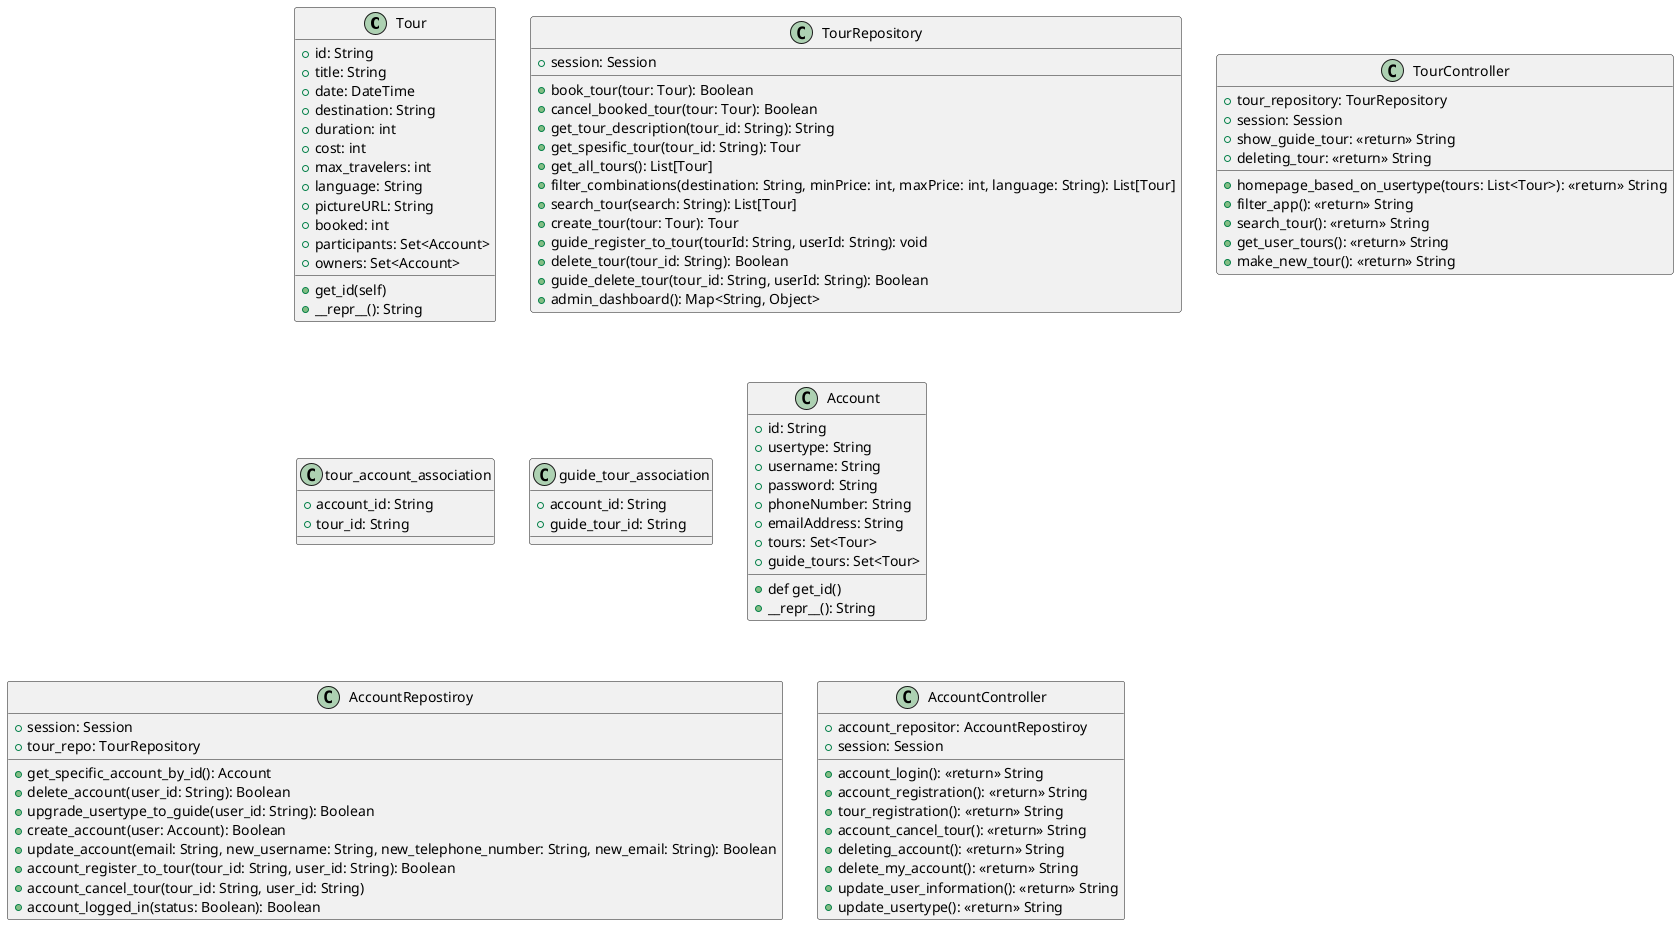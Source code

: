 @startuml
class  Tour{
    + id: String
    + title: String
    + date: DateTime
    + destination: String
    + duration: int
    + cost: int
    + max_travelers: int
    + language: String
    + pictureURL: String
    + booked: int
    + participants: Set<Account>
    + owners: Set<Account>
    + get_id(self)
    + __repr__(): String
}

class TourRepository {
    + session: Session
    + book_tour(tour: Tour): Boolean
    + cancel_booked_tour(tour: Tour): Boolean
    + get_tour_description(tour_id: String): String
    + get_spesific_tour(tour_id: String): Tour
    + get_all_tours(): List[Tour]
    + filter_combinations(destination: String, minPrice: int, maxPrice: int, language: String): List[Tour]
    + search_tour(search: String): List[Tour]
    + create_tour(tour: Tour): Tour
    + guide_register_to_tour(tourId: String, userId: String): void
    + delete_tour(tour_id: String): Boolean
    + guide_delete_tour(tour_id: String, userId: String): Boolean
    + admin_dashboard(): Map<String, Object>
}

class TourController{
    + tour_repository: TourRepository
    + session: Session
    + homepage_based_on_usertype(tours: List<Tour>): <<return>> String
    + filter_app(): <<return>> String
    + search_tour(): <<return>> String
    + get_user_tours(): <<return>> String
    + make_new_tour(): <<return>> String
    + show_guide_tour: <<return>> String
    + deleting_tour: <<return>> String


}

class tour_account_association {
    + account_id: String
    + tour_id: String
}

class guide_tour_association {
    + account_id: String
    + guide_tour_id: String
}

class Account{
    + id: String
    + usertype: String
    + username: String
    + password: String
    + phoneNumber: String
    + emailAddress: String
    + tours: Set<Tour>
    + guide_tours: Set<Tour>
    + def get_id()
    + __repr__(): String
}

class AccountRepostiroy{
    + session: Session
    + tour_repo: TourRepository
    + get_specific_account_by_id(): Account
    + delete_account(user_id: String): Boolean
    + upgrade_usertype_to_guide(user_id: String): Boolean
    + create_account(user: Account): Boolean
    + update_account(email: String, new_username: String, new_telephone_number: String, new_email: String): Boolean
    + account_register_to_tour(tour_id: String, user_id: String): Boolean
    + account_cancel_tour(tour_id: String, user_id: String)
    + account_logged_in(status: Boolean): Boolean
}

class AccountController{
    + account_repositor: AccountRepostiroy
    + session: Session
    + account_login(): <<return>> String
    + account_registration(): <<return>> String
    + tour_registration(): <<return>> String
    + account_cancel_tour(): <<return>> String
    + deleting_account(): <<return>> String
    + delete_my_account(): <<return>> String
    + update_user_information(): <<return>> String
    + update_usertype(): <<return>> String

}

@enduml